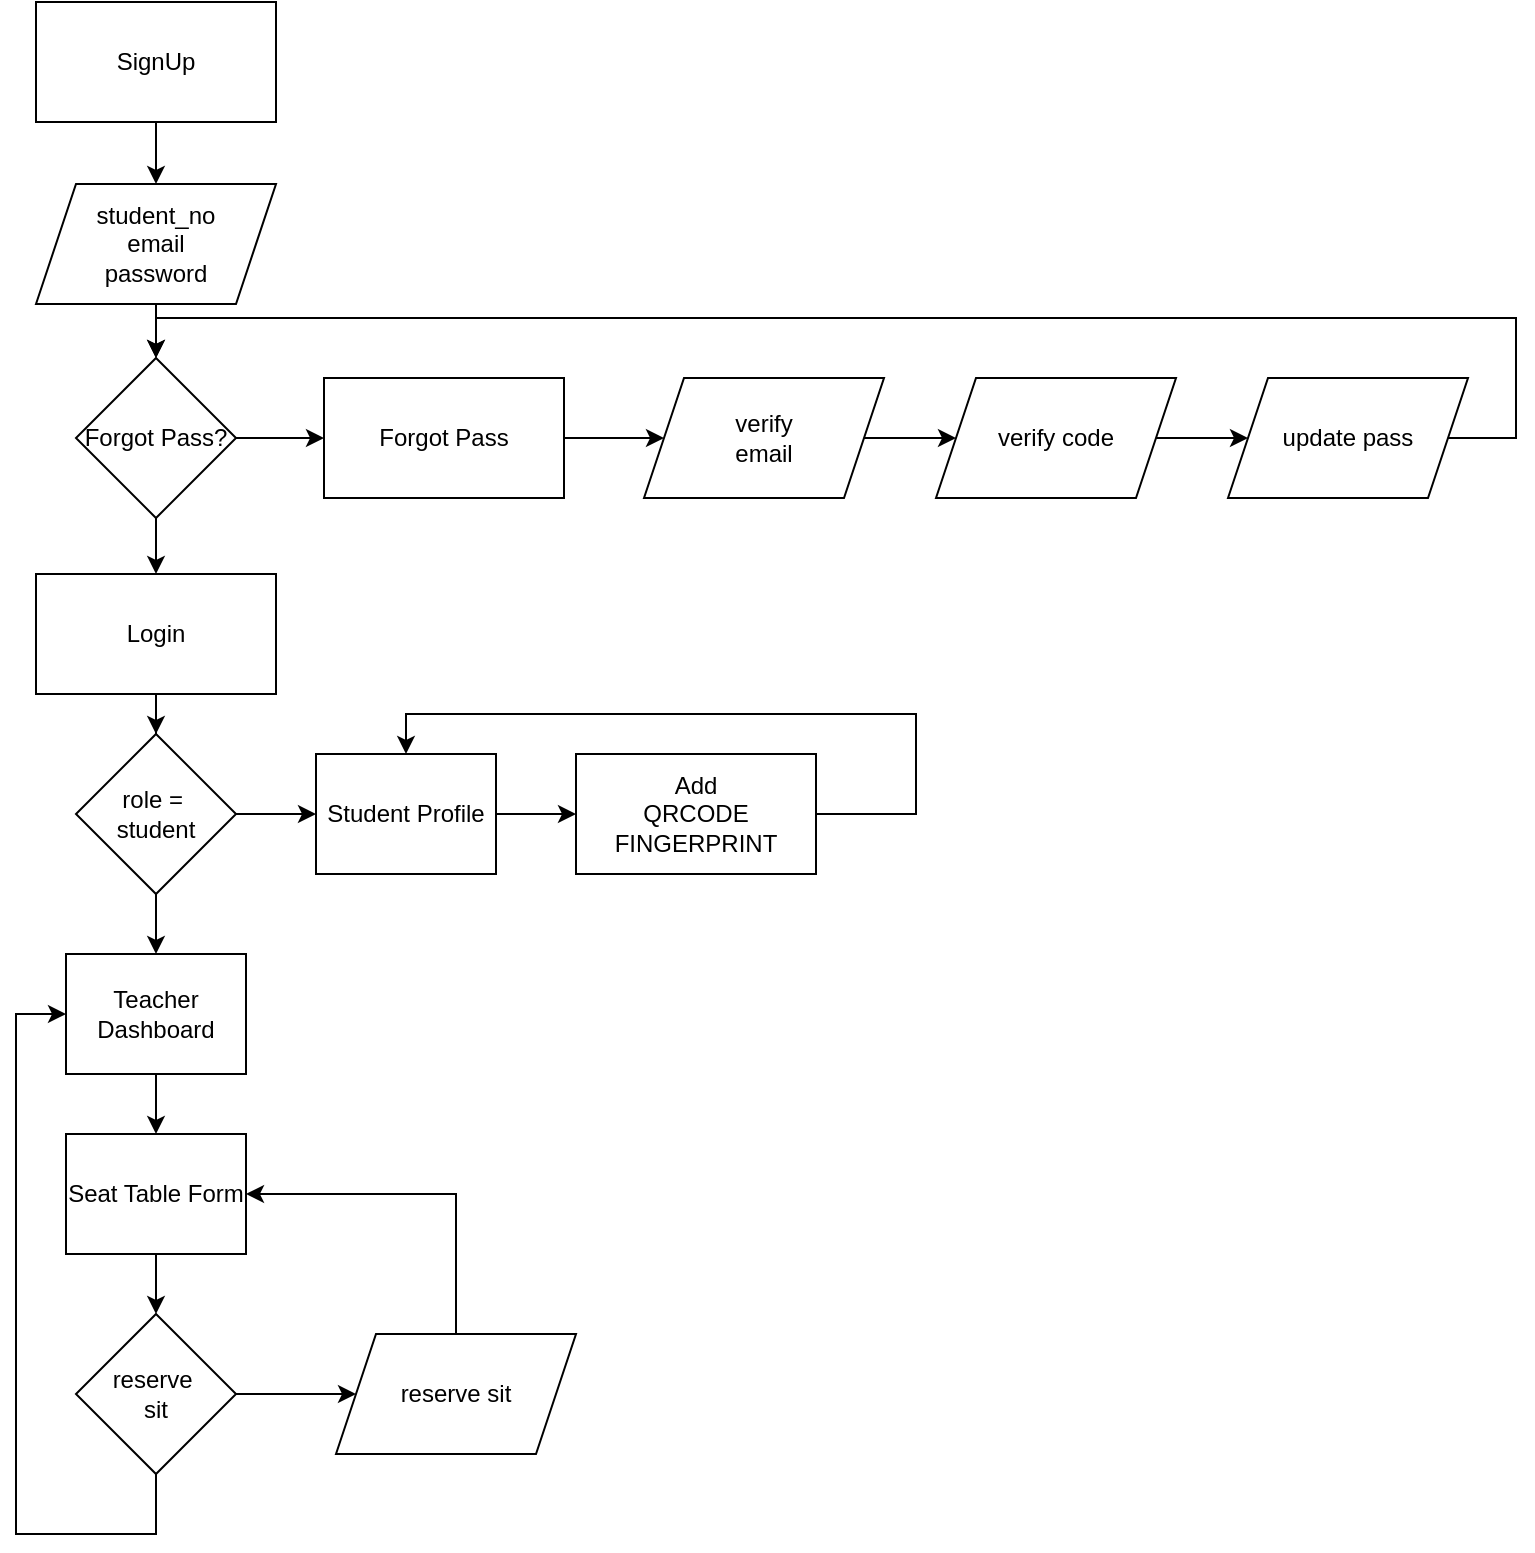 <mxfile version="27.0.2">
  <diagram name="Page-1" id="vCsrqd3xlbrGD-7ATkWJ">
    <mxGraphModel dx="1723" dy="2007" grid="0" gridSize="10" guides="1" tooltips="1" connect="1" arrows="1" fold="1" page="1" pageScale="1" pageWidth="850" pageHeight="1100" math="0" shadow="0">
      <root>
        <mxCell id="0" />
        <mxCell id="1" parent="0" />
        <mxCell id="7w95vsVnS06ILaTC6Qao-5" value="" style="edgeStyle=orthogonalEdgeStyle;rounded=0;orthogonalLoop=1;jettySize=auto;html=1;" edge="1" parent="1" source="7w95vsVnS06ILaTC6Qao-2" target="7w95vsVnS06ILaTC6Qao-4">
          <mxGeometry relative="1" as="geometry" />
        </mxCell>
        <mxCell id="7w95vsVnS06ILaTC6Qao-2" value="SignUp" style="rounded=0;whiteSpace=wrap;html=1;" vertex="1" parent="1">
          <mxGeometry x="350" y="-76" width="120" height="60" as="geometry" />
        </mxCell>
        <mxCell id="7w95vsVnS06ILaTC6Qao-40" value="" style="edgeStyle=orthogonalEdgeStyle;rounded=0;orthogonalLoop=1;jettySize=auto;html=1;" edge="1" parent="1" source="7w95vsVnS06ILaTC6Qao-4" target="7w95vsVnS06ILaTC6Qao-39">
          <mxGeometry relative="1" as="geometry" />
        </mxCell>
        <mxCell id="7w95vsVnS06ILaTC6Qao-4" value="student_no&lt;div&gt;email&lt;/div&gt;&lt;div&gt;password&lt;/div&gt;" style="shape=parallelogram;perimeter=parallelogramPerimeter;whiteSpace=wrap;html=1;fixedSize=1;" vertex="1" parent="1">
          <mxGeometry x="350" y="15" width="120" height="60" as="geometry" />
        </mxCell>
        <mxCell id="7w95vsVnS06ILaTC6Qao-8" value="" style="edgeStyle=orthogonalEdgeStyle;rounded=0;orthogonalLoop=1;jettySize=auto;html=1;" edge="1" parent="1" source="7w95vsVnS06ILaTC6Qao-6" target="7w95vsVnS06ILaTC6Qao-7">
          <mxGeometry relative="1" as="geometry" />
        </mxCell>
        <mxCell id="7w95vsVnS06ILaTC6Qao-6" value="Login" style="rounded=0;whiteSpace=wrap;html=1;" vertex="1" parent="1">
          <mxGeometry x="350" y="210" width="120" height="60" as="geometry" />
        </mxCell>
        <mxCell id="7w95vsVnS06ILaTC6Qao-14" style="edgeStyle=orthogonalEdgeStyle;rounded=0;orthogonalLoop=1;jettySize=auto;html=1;entryX=0;entryY=0.5;entryDx=0;entryDy=0;" edge="1" parent="1" source="7w95vsVnS06ILaTC6Qao-7" target="7w95vsVnS06ILaTC6Qao-12">
          <mxGeometry relative="1" as="geometry" />
        </mxCell>
        <mxCell id="7w95vsVnS06ILaTC6Qao-16" style="edgeStyle=orthogonalEdgeStyle;rounded=0;orthogonalLoop=1;jettySize=auto;html=1;" edge="1" parent="1" source="7w95vsVnS06ILaTC6Qao-7" target="7w95vsVnS06ILaTC6Qao-13">
          <mxGeometry relative="1" as="geometry" />
        </mxCell>
        <mxCell id="7w95vsVnS06ILaTC6Qao-7" value="role =&amp;nbsp;&lt;div&gt;student&lt;/div&gt;" style="rhombus;whiteSpace=wrap;html=1;" vertex="1" parent="1">
          <mxGeometry x="370" y="290" width="80" height="80" as="geometry" />
        </mxCell>
        <mxCell id="7w95vsVnS06ILaTC6Qao-37" value="" style="edgeStyle=orthogonalEdgeStyle;rounded=0;orthogonalLoop=1;jettySize=auto;html=1;" edge="1" parent="1" source="7w95vsVnS06ILaTC6Qao-12" target="7w95vsVnS06ILaTC6Qao-17">
          <mxGeometry relative="1" as="geometry" />
        </mxCell>
        <mxCell id="7w95vsVnS06ILaTC6Qao-12" value="Student Profile" style="rounded=0;whiteSpace=wrap;html=1;" vertex="1" parent="1">
          <mxGeometry x="490" y="300" width="90" height="60" as="geometry" />
        </mxCell>
        <mxCell id="7w95vsVnS06ILaTC6Qao-20" value="" style="edgeStyle=orthogonalEdgeStyle;rounded=0;orthogonalLoop=1;jettySize=auto;html=1;" edge="1" parent="1" source="7w95vsVnS06ILaTC6Qao-13" target="7w95vsVnS06ILaTC6Qao-19">
          <mxGeometry relative="1" as="geometry" />
        </mxCell>
        <mxCell id="7w95vsVnS06ILaTC6Qao-13" value="Teacher Dashboard" style="rounded=0;whiteSpace=wrap;html=1;" vertex="1" parent="1">
          <mxGeometry x="365" y="400" width="90" height="60" as="geometry" />
        </mxCell>
        <mxCell id="7w95vsVnS06ILaTC6Qao-38" style="edgeStyle=orthogonalEdgeStyle;rounded=0;orthogonalLoop=1;jettySize=auto;html=1;entryX=0.5;entryY=0;entryDx=0;entryDy=0;" edge="1" parent="1" source="7w95vsVnS06ILaTC6Qao-17" target="7w95vsVnS06ILaTC6Qao-12">
          <mxGeometry relative="1" as="geometry">
            <Array as="points">
              <mxPoint x="790" y="330" />
              <mxPoint x="790" y="280" />
              <mxPoint x="535" y="280" />
            </Array>
          </mxGeometry>
        </mxCell>
        <mxCell id="7w95vsVnS06ILaTC6Qao-17" value="Add&lt;br&gt;QRCODE&lt;div&gt;FINGERPRINT&lt;/div&gt;" style="rounded=0;whiteSpace=wrap;html=1;" vertex="1" parent="1">
          <mxGeometry x="620" y="300" width="120" height="60" as="geometry" />
        </mxCell>
        <mxCell id="7w95vsVnS06ILaTC6Qao-27" value="" style="edgeStyle=orthogonalEdgeStyle;rounded=0;orthogonalLoop=1;jettySize=auto;html=1;" edge="1" parent="1" source="7w95vsVnS06ILaTC6Qao-19" target="7w95vsVnS06ILaTC6Qao-26">
          <mxGeometry relative="1" as="geometry" />
        </mxCell>
        <mxCell id="7w95vsVnS06ILaTC6Qao-19" value="Seat Table Form" style="rounded=0;whiteSpace=wrap;html=1;" vertex="1" parent="1">
          <mxGeometry x="365" y="490" width="90" height="60" as="geometry" />
        </mxCell>
        <mxCell id="7w95vsVnS06ILaTC6Qao-29" style="edgeStyle=orthogonalEdgeStyle;rounded=0;orthogonalLoop=1;jettySize=auto;html=1;entryX=1;entryY=0.5;entryDx=0;entryDy=0;" edge="1" parent="1" source="7w95vsVnS06ILaTC6Qao-22" target="7w95vsVnS06ILaTC6Qao-19">
          <mxGeometry relative="1" as="geometry">
            <Array as="points">
              <mxPoint x="560" y="520" />
            </Array>
          </mxGeometry>
        </mxCell>
        <mxCell id="7w95vsVnS06ILaTC6Qao-22" value="reserve sit" style="shape=parallelogram;perimeter=parallelogramPerimeter;whiteSpace=wrap;html=1;fixedSize=1;" vertex="1" parent="1">
          <mxGeometry x="500" y="590" width="120" height="60" as="geometry" />
        </mxCell>
        <mxCell id="7w95vsVnS06ILaTC6Qao-28" value="" style="edgeStyle=orthogonalEdgeStyle;rounded=0;orthogonalLoop=1;jettySize=auto;html=1;" edge="1" parent="1" source="7w95vsVnS06ILaTC6Qao-26" target="7w95vsVnS06ILaTC6Qao-22">
          <mxGeometry relative="1" as="geometry" />
        </mxCell>
        <mxCell id="7w95vsVnS06ILaTC6Qao-30" style="edgeStyle=orthogonalEdgeStyle;rounded=0;orthogonalLoop=1;jettySize=auto;html=1;entryX=0;entryY=0.5;entryDx=0;entryDy=0;" edge="1" parent="1" source="7w95vsVnS06ILaTC6Qao-26" target="7w95vsVnS06ILaTC6Qao-13">
          <mxGeometry relative="1" as="geometry">
            <Array as="points">
              <mxPoint x="410" y="690" />
              <mxPoint x="340" y="690" />
              <mxPoint x="340" y="430" />
            </Array>
          </mxGeometry>
        </mxCell>
        <mxCell id="7w95vsVnS06ILaTC6Qao-26" value="reserve&amp;nbsp;&lt;div&gt;sit&lt;/div&gt;" style="rhombus;whiteSpace=wrap;html=1;" vertex="1" parent="1">
          <mxGeometry x="370" y="580" width="80" height="80" as="geometry" />
        </mxCell>
        <mxCell id="7w95vsVnS06ILaTC6Qao-42" style="edgeStyle=orthogonalEdgeStyle;rounded=0;orthogonalLoop=1;jettySize=auto;html=1;entryX=0.5;entryY=0;entryDx=0;entryDy=0;" edge="1" parent="1" source="7w95vsVnS06ILaTC6Qao-39" target="7w95vsVnS06ILaTC6Qao-6">
          <mxGeometry relative="1" as="geometry" />
        </mxCell>
        <mxCell id="7w95vsVnS06ILaTC6Qao-44" value="" style="edgeStyle=orthogonalEdgeStyle;rounded=0;orthogonalLoop=1;jettySize=auto;html=1;" edge="1" parent="1" source="7w95vsVnS06ILaTC6Qao-39" target="7w95vsVnS06ILaTC6Qao-43">
          <mxGeometry relative="1" as="geometry" />
        </mxCell>
        <mxCell id="7w95vsVnS06ILaTC6Qao-39" value="Forgot Pass?" style="rhombus;whiteSpace=wrap;html=1;" vertex="1" parent="1">
          <mxGeometry x="370" y="102" width="80" height="80" as="geometry" />
        </mxCell>
        <mxCell id="7w95vsVnS06ILaTC6Qao-48" value="" style="edgeStyle=orthogonalEdgeStyle;rounded=0;orthogonalLoop=1;jettySize=auto;html=1;" edge="1" parent="1" source="7w95vsVnS06ILaTC6Qao-43" target="7w95vsVnS06ILaTC6Qao-45">
          <mxGeometry relative="1" as="geometry" />
        </mxCell>
        <mxCell id="7w95vsVnS06ILaTC6Qao-43" value="Forgot Pass" style="rounded=0;whiteSpace=wrap;html=1;" vertex="1" parent="1">
          <mxGeometry x="494" y="112" width="120" height="60" as="geometry" />
        </mxCell>
        <mxCell id="7w95vsVnS06ILaTC6Qao-49" style="edgeStyle=orthogonalEdgeStyle;rounded=0;orthogonalLoop=1;jettySize=auto;html=1;entryX=0;entryY=0.5;entryDx=0;entryDy=0;" edge="1" parent="1" source="7w95vsVnS06ILaTC6Qao-45" target="7w95vsVnS06ILaTC6Qao-46">
          <mxGeometry relative="1" as="geometry" />
        </mxCell>
        <mxCell id="7w95vsVnS06ILaTC6Qao-45" value="&lt;div&gt;verify&lt;/div&gt;email" style="shape=parallelogram;perimeter=parallelogramPerimeter;whiteSpace=wrap;html=1;fixedSize=1;" vertex="1" parent="1">
          <mxGeometry x="654" y="112" width="120" height="60" as="geometry" />
        </mxCell>
        <mxCell id="7w95vsVnS06ILaTC6Qao-50" style="edgeStyle=orthogonalEdgeStyle;rounded=0;orthogonalLoop=1;jettySize=auto;html=1;entryX=0;entryY=0.5;entryDx=0;entryDy=0;" edge="1" parent="1" source="7w95vsVnS06ILaTC6Qao-46" target="7w95vsVnS06ILaTC6Qao-47">
          <mxGeometry relative="1" as="geometry" />
        </mxCell>
        <mxCell id="7w95vsVnS06ILaTC6Qao-46" value="verify code" style="shape=parallelogram;perimeter=parallelogramPerimeter;whiteSpace=wrap;html=1;fixedSize=1;" vertex="1" parent="1">
          <mxGeometry x="800" y="112" width="120" height="60" as="geometry" />
        </mxCell>
        <mxCell id="7w95vsVnS06ILaTC6Qao-51" style="edgeStyle=orthogonalEdgeStyle;rounded=0;orthogonalLoop=1;jettySize=auto;html=1;entryX=0.5;entryY=0;entryDx=0;entryDy=0;" edge="1" parent="1" source="7w95vsVnS06ILaTC6Qao-47" target="7w95vsVnS06ILaTC6Qao-39">
          <mxGeometry relative="1" as="geometry">
            <Array as="points">
              <mxPoint x="1090" y="142" />
              <mxPoint x="1090" y="82" />
              <mxPoint x="410" y="82" />
            </Array>
          </mxGeometry>
        </mxCell>
        <mxCell id="7w95vsVnS06ILaTC6Qao-47" value="update pass" style="shape=parallelogram;perimeter=parallelogramPerimeter;whiteSpace=wrap;html=1;fixedSize=1;" vertex="1" parent="1">
          <mxGeometry x="946" y="112" width="120" height="60" as="geometry" />
        </mxCell>
      </root>
    </mxGraphModel>
  </diagram>
</mxfile>
